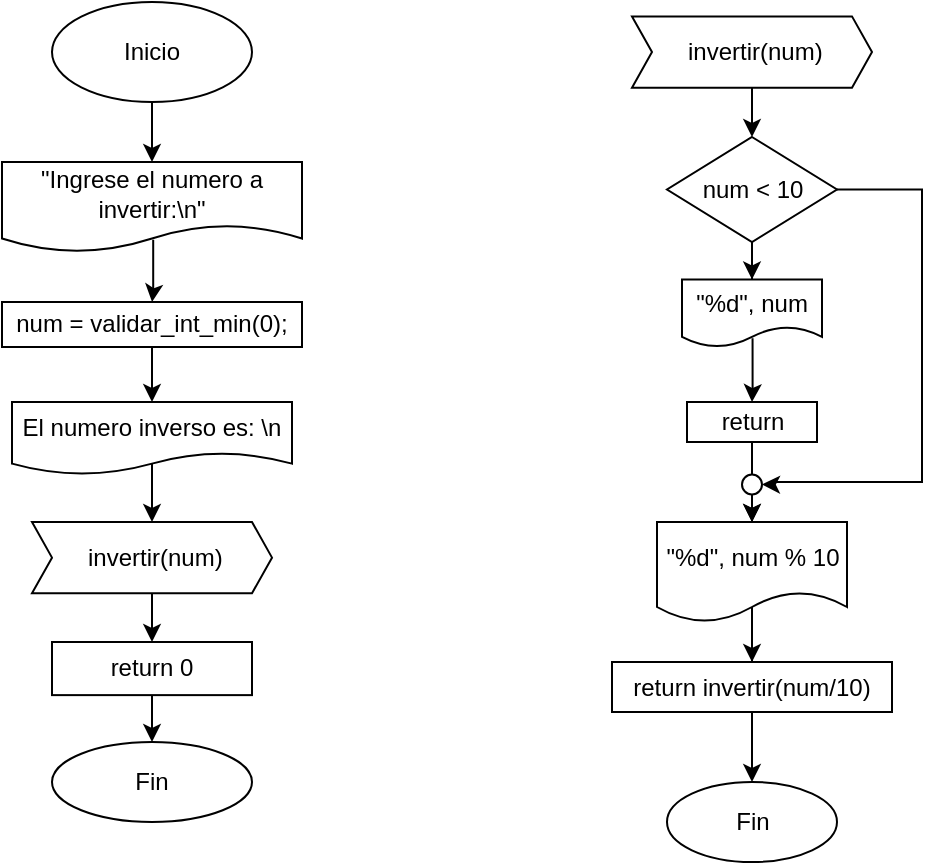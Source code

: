 <mxfile version="26.1.0">
  <diagram name="Page-1" id="TH4sx-84aAAMV4N-GDxy">
    <mxGraphModel dx="737" dy="348" grid="1" gridSize="10" guides="1" tooltips="1" connect="1" arrows="1" fold="1" page="1" pageScale="1" pageWidth="850" pageHeight="1100" math="0" shadow="0">
      <root>
        <mxCell id="0" />
        <mxCell id="1" parent="0" />
        <mxCell id="nSzqFxMRTiKcpk6UzPOw-3" value="" style="edgeStyle=orthogonalEdgeStyle;rounded=0;orthogonalLoop=1;jettySize=auto;html=1;" edge="1" parent="1" source="nSzqFxMRTiKcpk6UzPOw-1" target="nSzqFxMRTiKcpk6UzPOw-2">
          <mxGeometry relative="1" as="geometry" />
        </mxCell>
        <mxCell id="nSzqFxMRTiKcpk6UzPOw-1" value="Inicio" style="ellipse;whiteSpace=wrap;html=1;" vertex="1" parent="1">
          <mxGeometry x="70" y="20" width="100" height="50" as="geometry" />
        </mxCell>
        <mxCell id="nSzqFxMRTiKcpk6UzPOw-5" value="" style="edgeStyle=orthogonalEdgeStyle;rounded=0;orthogonalLoop=1;jettySize=auto;html=1;exitX=0.504;exitY=0.863;exitDx=0;exitDy=0;exitPerimeter=0;" edge="1" parent="1" source="nSzqFxMRTiKcpk6UzPOw-2" target="nSzqFxMRTiKcpk6UzPOw-4">
          <mxGeometry relative="1" as="geometry" />
        </mxCell>
        <mxCell id="nSzqFxMRTiKcpk6UzPOw-2" value="&quot;Ingrese el numero a invertir:\n&quot;" style="shape=document;whiteSpace=wrap;html=1;boundedLbl=1;" vertex="1" parent="1">
          <mxGeometry x="45" y="100" width="150" height="45" as="geometry" />
        </mxCell>
        <mxCell id="nSzqFxMRTiKcpk6UzPOw-7" value="" style="edgeStyle=orthogonalEdgeStyle;rounded=0;orthogonalLoop=1;jettySize=auto;html=1;" edge="1" parent="1" source="nSzqFxMRTiKcpk6UzPOw-4" target="nSzqFxMRTiKcpk6UzPOw-6">
          <mxGeometry relative="1" as="geometry" />
        </mxCell>
        <mxCell id="nSzqFxMRTiKcpk6UzPOw-4" value="num = validar_int_min(0);" style="whiteSpace=wrap;html=1;" vertex="1" parent="1">
          <mxGeometry x="45" y="170" width="150" height="22.5" as="geometry" />
        </mxCell>
        <mxCell id="nSzqFxMRTiKcpk6UzPOw-9" value="" style="edgeStyle=orthogonalEdgeStyle;rounded=0;orthogonalLoop=1;jettySize=auto;html=1;exitX=0.5;exitY=0.828;exitDx=0;exitDy=0;exitPerimeter=0;" edge="1" parent="1" source="nSzqFxMRTiKcpk6UzPOw-6" target="nSzqFxMRTiKcpk6UzPOw-8">
          <mxGeometry relative="1" as="geometry">
            <mxPoint x="120" y="256" as="sourcePoint" />
          </mxGeometry>
        </mxCell>
        <mxCell id="nSzqFxMRTiKcpk6UzPOw-6" value="El numero inverso es: \n" style="shape=document;whiteSpace=wrap;html=1;boundedLbl=1;" vertex="1" parent="1">
          <mxGeometry x="50" y="220" width="140" height="36.25" as="geometry" />
        </mxCell>
        <mxCell id="nSzqFxMRTiKcpk6UzPOw-11" value="" style="edgeStyle=orthogonalEdgeStyle;rounded=0;orthogonalLoop=1;jettySize=auto;html=1;" edge="1" parent="1" source="nSzqFxMRTiKcpk6UzPOw-8" target="nSzqFxMRTiKcpk6UzPOw-10">
          <mxGeometry relative="1" as="geometry" />
        </mxCell>
        <mxCell id="nSzqFxMRTiKcpk6UzPOw-8" value="&amp;nbsp;invertir(num)" style="shape=step;perimeter=stepPerimeter;whiteSpace=wrap;html=1;fixedSize=1;size=10;" vertex="1" parent="1">
          <mxGeometry x="60" y="280" width="120" height="35.63" as="geometry" />
        </mxCell>
        <mxCell id="nSzqFxMRTiKcpk6UzPOw-13" value="" style="edgeStyle=orthogonalEdgeStyle;rounded=0;orthogonalLoop=1;jettySize=auto;html=1;" edge="1" parent="1" source="nSzqFxMRTiKcpk6UzPOw-10" target="nSzqFxMRTiKcpk6UzPOw-12">
          <mxGeometry relative="1" as="geometry" />
        </mxCell>
        <mxCell id="nSzqFxMRTiKcpk6UzPOw-10" value="return 0" style="whiteSpace=wrap;html=1;" vertex="1" parent="1">
          <mxGeometry x="70" y="340" width="100" height="26.56" as="geometry" />
        </mxCell>
        <mxCell id="nSzqFxMRTiKcpk6UzPOw-12" value="Fin" style="ellipse;whiteSpace=wrap;html=1;" vertex="1" parent="1">
          <mxGeometry x="70" y="390" width="100" height="40" as="geometry" />
        </mxCell>
        <mxCell id="nSzqFxMRTiKcpk6UzPOw-16" value="" style="edgeStyle=orthogonalEdgeStyle;rounded=0;orthogonalLoop=1;jettySize=auto;html=1;" edge="1" parent="1" source="nSzqFxMRTiKcpk6UzPOw-14" target="nSzqFxMRTiKcpk6UzPOw-15">
          <mxGeometry relative="1" as="geometry" />
        </mxCell>
        <mxCell id="nSzqFxMRTiKcpk6UzPOw-14" value="&amp;nbsp;invertir(num)" style="shape=step;perimeter=stepPerimeter;whiteSpace=wrap;html=1;fixedSize=1;size=10;" vertex="1" parent="1">
          <mxGeometry x="360" y="27.19" width="120" height="35.63" as="geometry" />
        </mxCell>
        <mxCell id="nSzqFxMRTiKcpk6UzPOw-18" value="" style="edgeStyle=orthogonalEdgeStyle;rounded=0;orthogonalLoop=1;jettySize=auto;html=1;" edge="1" parent="1" source="nSzqFxMRTiKcpk6UzPOw-15" target="nSzqFxMRTiKcpk6UzPOw-17">
          <mxGeometry relative="1" as="geometry" />
        </mxCell>
        <mxCell id="nSzqFxMRTiKcpk6UzPOw-25" style="edgeStyle=orthogonalEdgeStyle;rounded=0;orthogonalLoop=1;jettySize=auto;html=1;entryX=1;entryY=0.5;entryDx=0;entryDy=0;exitX=1;exitY=0.5;exitDx=0;exitDy=0;" edge="1" parent="1" source="nSzqFxMRTiKcpk6UzPOw-15" target="nSzqFxMRTiKcpk6UzPOw-26">
          <mxGeometry relative="1" as="geometry">
            <mxPoint x="440" y="266.25" as="targetPoint" />
            <mxPoint x="477.497" y="118.747" as="sourcePoint" />
            <Array as="points">
              <mxPoint x="505" y="114" />
              <mxPoint x="505" y="260" />
              <mxPoint x="430" y="260" />
              <mxPoint x="430" y="261" />
            </Array>
          </mxGeometry>
        </mxCell>
        <mxCell id="nSzqFxMRTiKcpk6UzPOw-15" value="num &amp;lt; 10" style="rhombus;whiteSpace=wrap;html=1;" vertex="1" parent="1">
          <mxGeometry x="377.5" y="87.49" width="85" height="52.51" as="geometry" />
        </mxCell>
        <mxCell id="nSzqFxMRTiKcpk6UzPOw-22" value="" style="edgeStyle=orthogonalEdgeStyle;rounded=0;orthogonalLoop=1;jettySize=auto;html=1;exitX=0.504;exitY=0.869;exitDx=0;exitDy=0;exitPerimeter=0;" edge="1" parent="1" source="nSzqFxMRTiKcpk6UzPOw-17" target="nSzqFxMRTiKcpk6UzPOw-19">
          <mxGeometry relative="1" as="geometry" />
        </mxCell>
        <mxCell id="nSzqFxMRTiKcpk6UzPOw-17" value="&quot;%d&quot;, num" style="shape=document;whiteSpace=wrap;html=1;boundedLbl=1;" vertex="1" parent="1">
          <mxGeometry x="385" y="158.75" width="70" height="33.75" as="geometry" />
        </mxCell>
        <mxCell id="nSzqFxMRTiKcpk6UzPOw-24" value="" style="edgeStyle=orthogonalEdgeStyle;rounded=0;orthogonalLoop=1;jettySize=auto;html=1;" edge="1" parent="1" source="nSzqFxMRTiKcpk6UzPOw-26" target="nSzqFxMRTiKcpk6UzPOw-23">
          <mxGeometry relative="1" as="geometry" />
        </mxCell>
        <mxCell id="nSzqFxMRTiKcpk6UzPOw-28" style="edgeStyle=orthogonalEdgeStyle;rounded=0;orthogonalLoop=1;jettySize=auto;html=1;" edge="1" parent="1" source="nSzqFxMRTiKcpk6UzPOw-19">
          <mxGeometry relative="1" as="geometry">
            <mxPoint x="420" y="280" as="targetPoint" />
          </mxGeometry>
        </mxCell>
        <mxCell id="nSzqFxMRTiKcpk6UzPOw-19" value="return" style="whiteSpace=wrap;html=1;" vertex="1" parent="1">
          <mxGeometry x="387.5" y="220" width="65" height="20" as="geometry" />
        </mxCell>
        <mxCell id="nSzqFxMRTiKcpk6UzPOw-31" value="" style="edgeStyle=orthogonalEdgeStyle;rounded=0;orthogonalLoop=1;jettySize=auto;html=1;exitX=0.5;exitY=0.843;exitDx=0;exitDy=0;exitPerimeter=0;" edge="1" parent="1" source="nSzqFxMRTiKcpk6UzPOw-23" target="nSzqFxMRTiKcpk6UzPOw-29">
          <mxGeometry relative="1" as="geometry" />
        </mxCell>
        <mxCell id="nSzqFxMRTiKcpk6UzPOw-23" value="&quot;%d&quot;, num % 10" style="shape=document;whiteSpace=wrap;html=1;boundedLbl=1;" vertex="1" parent="1">
          <mxGeometry x="372.5" y="280" width="95" height="50" as="geometry" />
        </mxCell>
        <mxCell id="nSzqFxMRTiKcpk6UzPOw-26" value="" style="ellipse;whiteSpace=wrap;html=1;aspect=fixed;" vertex="1" parent="1">
          <mxGeometry x="415" y="256.25" width="10" height="10" as="geometry" />
        </mxCell>
        <mxCell id="nSzqFxMRTiKcpk6UzPOw-33" value="" style="edgeStyle=orthogonalEdgeStyle;rounded=0;orthogonalLoop=1;jettySize=auto;html=1;" edge="1" parent="1" source="nSzqFxMRTiKcpk6UzPOw-29" target="nSzqFxMRTiKcpk6UzPOw-32">
          <mxGeometry relative="1" as="geometry" />
        </mxCell>
        <mxCell id="nSzqFxMRTiKcpk6UzPOw-29" value="return invertir(num/10)" style="whiteSpace=wrap;html=1;" vertex="1" parent="1">
          <mxGeometry x="350" y="350" width="140" height="25" as="geometry" />
        </mxCell>
        <mxCell id="nSzqFxMRTiKcpk6UzPOw-32" value="Fin" style="ellipse;whiteSpace=wrap;html=1;" vertex="1" parent="1">
          <mxGeometry x="377.5" y="410" width="85" height="40" as="geometry" />
        </mxCell>
      </root>
    </mxGraphModel>
  </diagram>
</mxfile>
